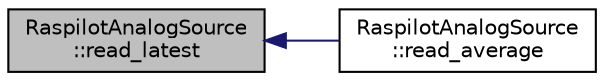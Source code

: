 digraph "RaspilotAnalogSource::read_latest"
{
 // INTERACTIVE_SVG=YES
  edge [fontname="Helvetica",fontsize="10",labelfontname="Helvetica",labelfontsize="10"];
  node [fontname="Helvetica",fontsize="10",shape=record];
  rankdir="LR";
  Node1 [label="RaspilotAnalogSource\l::read_latest",height=0.2,width=0.4,color="black", fillcolor="grey75", style="filled", fontcolor="black"];
  Node1 -> Node2 [dir="back",color="midnightblue",fontsize="10",style="solid",fontname="Helvetica"];
  Node2 [label="RaspilotAnalogSource\l::read_average",height=0.2,width=0.4,color="black", fillcolor="white", style="filled",URL="$classRaspilotAnalogSource.html#a877576b7064a95f7a8d4a283a8df1f7b"];
}
